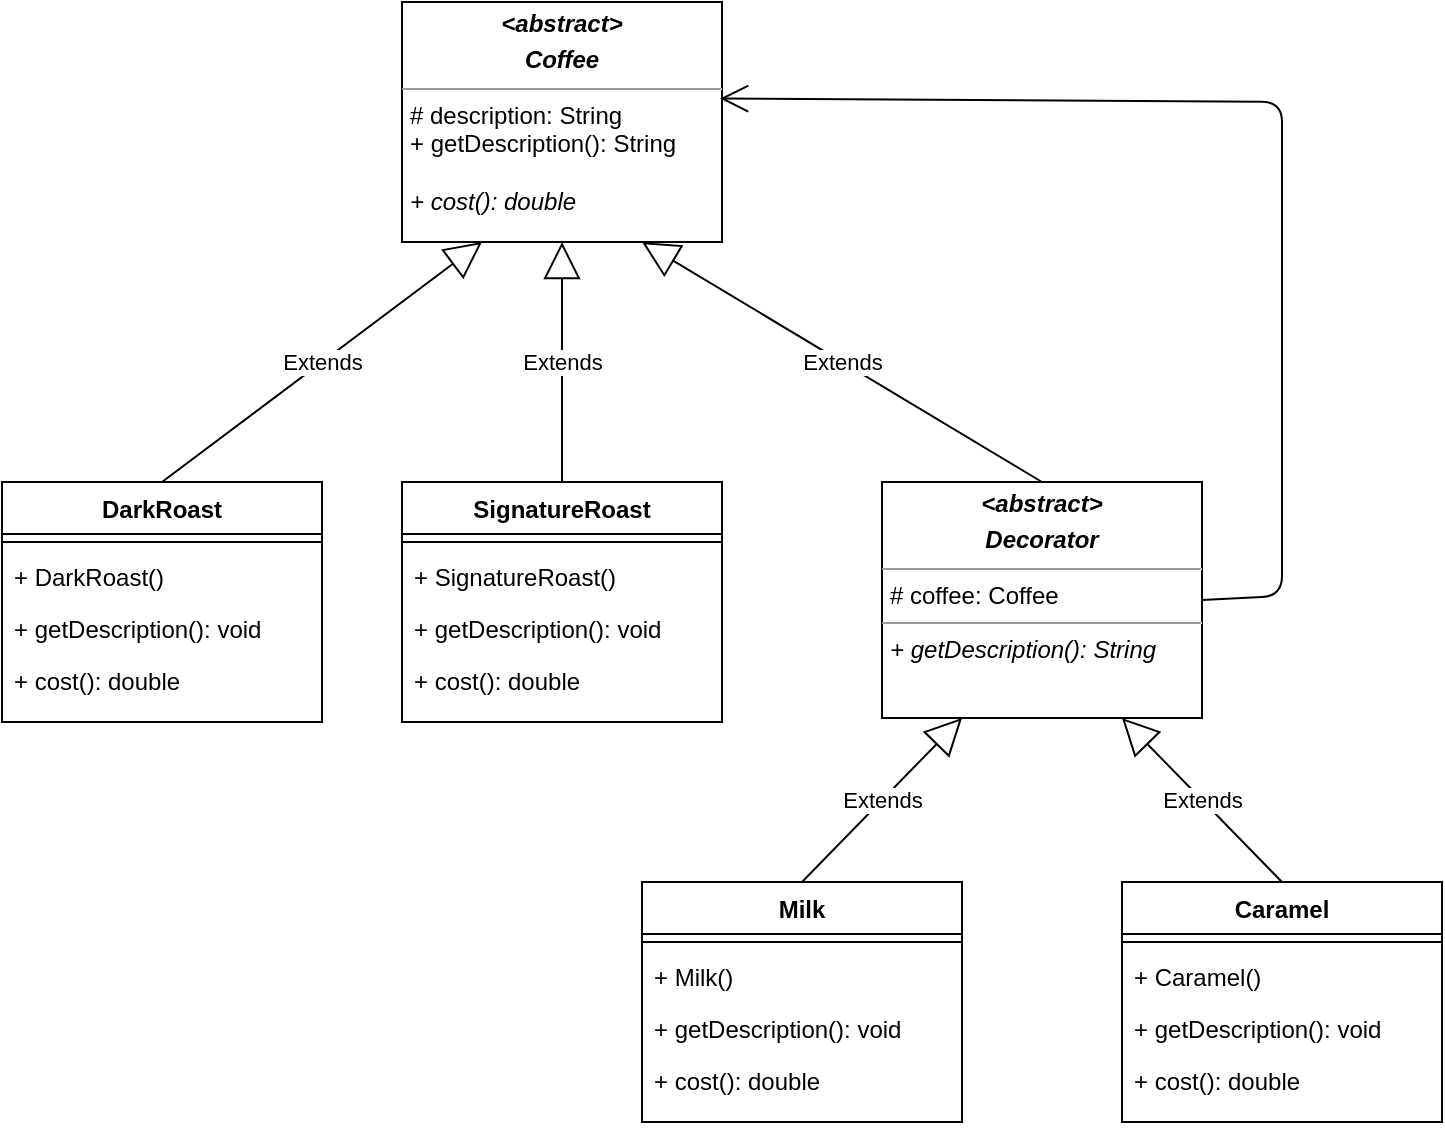 <mxfile>
    <diagram id="bX03FNSkRHJZ8Gn3KRJQ" name="decorator">
        <mxGraphModel dx="1062" dy="607" grid="1" gridSize="10" guides="1" tooltips="1" connect="1" arrows="1" fold="1" page="1" pageScale="1" pageWidth="827" pageHeight="1169" math="0" shadow="0">
            <root>
                <mxCell id="0"/>
                <mxCell id="1" parent="0"/>
                <mxCell id="2" value="&lt;p style=&quot;margin:0px;margin-top:4px;text-align:center;&quot;&gt;&lt;b&gt;&lt;i&gt;&amp;lt;abstract&amp;gt;&lt;/i&gt;&lt;/b&gt;&lt;/p&gt;&lt;p style=&quot;margin:0px;margin-top:4px;text-align:center;&quot;&gt;&lt;b&gt;&lt;i&gt;Coffee&lt;/i&gt;&lt;/b&gt;&lt;/p&gt;&lt;hr size=&quot;1&quot;&gt;&lt;p style=&quot;margin:0px;margin-left:4px;&quot;&gt;# description: String&lt;/p&gt;&lt;p style=&quot;margin:0px;margin-left:4px;&quot;&gt;+ getDescription(): String&lt;/p&gt;&lt;p style=&quot;margin:0px;margin-left:4px;&quot;&gt;&lt;br&gt;&lt;/p&gt;&lt;p style=&quot;margin:0px;margin-left:4px;&quot;&gt;&lt;i&gt;+ cost(): double&lt;/i&gt;&lt;/p&gt;" style="verticalAlign=top;align=left;overflow=fill;fontSize=12;fontFamily=Helvetica;html=1;" parent="1" vertex="1">
                    <mxGeometry x="280" y="80" width="160" height="120" as="geometry"/>
                </mxCell>
                <mxCell id="10" value="Extends" style="endArrow=block;endSize=16;endFill=0;html=1;entryX=0.25;entryY=1;entryDx=0;entryDy=0;exitX=0.5;exitY=0;exitDx=0;exitDy=0;" parent="1" source="17" target="2" edge="1">
                    <mxGeometry width="160" relative="1" as="geometry">
                        <mxPoint x="110" y="260" as="sourcePoint"/>
                        <mxPoint x="220" y="180" as="targetPoint"/>
                    </mxGeometry>
                </mxCell>
                <mxCell id="11" value="Extends" style="endArrow=block;endSize=16;endFill=0;html=1;exitX=0.5;exitY=0;exitDx=0;exitDy=0;" parent="1" source="26" target="2" edge="1">
                    <mxGeometry width="160" relative="1" as="geometry">
                        <mxPoint x="280" y="390" as="sourcePoint"/>
                        <mxPoint x="300" y="170" as="targetPoint"/>
                    </mxGeometry>
                </mxCell>
                <mxCell id="13" value="Extends" style="endArrow=block;endSize=16;endFill=0;html=1;entryX=0.75;entryY=1;entryDx=0;entryDy=0;exitX=0.5;exitY=0;exitDx=0;exitDy=0;" parent="1" source="33" target="2" edge="1">
                    <mxGeometry width="160" relative="1" as="geometry">
                        <mxPoint x="560" y="320" as="sourcePoint"/>
                        <mxPoint x="317.36" y="181.17" as="targetPoint"/>
                    </mxGeometry>
                </mxCell>
                <mxCell id="14" value="Extends" style="endArrow=block;endSize=16;endFill=0;html=1;exitX=0.5;exitY=0;exitDx=0;exitDy=0;entryX=0.25;entryY=1;entryDx=0;entryDy=0;" parent="1" target="33" edge="1">
                    <mxGeometry width="160" relative="1" as="geometry">
                        <mxPoint x="480" y="520" as="sourcePoint"/>
                        <mxPoint x="540" y="450" as="targetPoint"/>
                    </mxGeometry>
                </mxCell>
                <mxCell id="15" value="Extends" style="endArrow=block;endSize=16;endFill=0;html=1;exitX=0.5;exitY=0;exitDx=0;exitDy=0;entryX=0.75;entryY=1;entryDx=0;entryDy=0;" parent="1" source="40" target="33" edge="1">
                    <mxGeometry width="160" relative="1" as="geometry">
                        <mxPoint x="761.111" y="513" as="sourcePoint"/>
                        <mxPoint x="700" y="438" as="targetPoint"/>
                    </mxGeometry>
                </mxCell>
                <mxCell id="16" value="" style="endArrow=open;endFill=1;endSize=12;html=1;exitX=1;exitY=0.5;exitDx=0;exitDy=0;entryX=0.994;entryY=0.402;entryDx=0;entryDy=0;entryPerimeter=0;" parent="1" source="33" target="2" edge="1">
                    <mxGeometry width="160" relative="1" as="geometry">
                        <mxPoint x="681.8" y="375.35" as="sourcePoint"/>
                        <mxPoint x="570" y="140" as="targetPoint"/>
                        <Array as="points">
                            <mxPoint x="720" y="377"/>
                            <mxPoint x="720" y="130"/>
                        </Array>
                    </mxGeometry>
                </mxCell>
                <mxCell id="17" value="DarkRoast" style="swimlane;fontStyle=1;align=center;verticalAlign=top;childLayout=stackLayout;horizontal=1;startSize=26;horizontalStack=0;resizeParent=1;resizeParentMax=0;resizeLast=0;collapsible=1;marginBottom=0;" vertex="1" parent="1">
                    <mxGeometry x="80" y="320" width="160" height="120" as="geometry"/>
                </mxCell>
                <mxCell id="20" value="" style="line;strokeWidth=1;fillColor=none;align=left;verticalAlign=middle;spacingTop=-1;spacingLeft=3;spacingRight=3;rotatable=0;labelPosition=right;points=[];portConstraint=eastwest;strokeColor=inherit;" vertex="1" parent="17">
                    <mxGeometry y="26" width="160" height="8" as="geometry"/>
                </mxCell>
                <mxCell id="21" value="+ DarkRoast()" style="text;strokeColor=none;fillColor=none;align=left;verticalAlign=top;spacingLeft=4;spacingRight=4;overflow=hidden;rotatable=0;points=[[0,0.5],[1,0.5]];portConstraint=eastwest;" vertex="1" parent="17">
                    <mxGeometry y="34" width="160" height="26" as="geometry"/>
                </mxCell>
                <mxCell id="22" value="+ getDescription(): void" style="text;strokeColor=none;fillColor=none;align=left;verticalAlign=top;spacingLeft=4;spacingRight=4;overflow=hidden;rotatable=0;points=[[0,0.5],[1,0.5]];portConstraint=eastwest;" vertex="1" parent="17">
                    <mxGeometry y="60" width="160" height="26" as="geometry"/>
                </mxCell>
                <mxCell id="23" value="+ cost(): double" style="text;strokeColor=none;fillColor=none;align=left;verticalAlign=top;spacingLeft=4;spacingRight=4;overflow=hidden;rotatable=0;points=[[0,0.5],[1,0.5]];portConstraint=eastwest;" vertex="1" parent="17">
                    <mxGeometry y="86" width="160" height="34" as="geometry"/>
                </mxCell>
                <mxCell id="26" value="SignatureRoast" style="swimlane;fontStyle=1;align=center;verticalAlign=top;childLayout=stackLayout;horizontal=1;startSize=26;horizontalStack=0;resizeParent=1;resizeParentMax=0;resizeLast=0;collapsible=1;marginBottom=0;" vertex="1" parent="1">
                    <mxGeometry x="280" y="320" width="160" height="120" as="geometry"/>
                </mxCell>
                <mxCell id="28" value="" style="line;strokeWidth=1;fillColor=none;align=left;verticalAlign=middle;spacingTop=-1;spacingLeft=3;spacingRight=3;rotatable=0;labelPosition=right;points=[];portConstraint=eastwest;strokeColor=inherit;" vertex="1" parent="26">
                    <mxGeometry y="26" width="160" height="8" as="geometry"/>
                </mxCell>
                <mxCell id="29" value="+ SignatureRoast()" style="text;strokeColor=none;fillColor=none;align=left;verticalAlign=top;spacingLeft=4;spacingRight=4;overflow=hidden;rotatable=0;points=[[0,0.5],[1,0.5]];portConstraint=eastwest;" vertex="1" parent="26">
                    <mxGeometry y="34" width="160" height="26" as="geometry"/>
                </mxCell>
                <mxCell id="30" value="+ getDescription(): void" style="text;strokeColor=none;fillColor=none;align=left;verticalAlign=top;spacingLeft=4;spacingRight=4;overflow=hidden;rotatable=0;points=[[0,0.5],[1,0.5]];portConstraint=eastwest;" vertex="1" parent="26">
                    <mxGeometry y="60" width="160" height="26" as="geometry"/>
                </mxCell>
                <mxCell id="31" value="+ cost(): double" style="text;strokeColor=none;fillColor=none;align=left;verticalAlign=top;spacingLeft=4;spacingRight=4;overflow=hidden;rotatable=0;points=[[0,0.5],[1,0.5]];portConstraint=eastwest;" vertex="1" parent="26">
                    <mxGeometry y="86" width="160" height="34" as="geometry"/>
                </mxCell>
                <mxCell id="33" value="&lt;p style=&quot;margin:0px;margin-top:4px;text-align:center;&quot;&gt;&lt;b&gt;&lt;i&gt;&amp;lt;abstract&amp;gt;&lt;/i&gt;&lt;/b&gt;&lt;/p&gt;&lt;p style=&quot;margin:0px;margin-top:4px;text-align:center;&quot;&gt;&lt;b&gt;&lt;i&gt;Decorator&lt;/i&gt;&lt;/b&gt;&lt;/p&gt;&lt;hr size=&quot;1&quot;&gt;&lt;p style=&quot;margin:0px;margin-left:4px;&quot;&gt;# coffee: Coffee&lt;/p&gt;&lt;hr size=&quot;1&quot;&gt;&lt;p style=&quot;margin:0px;margin-left:4px;&quot;&gt;&lt;i&gt;+ getDescription(): String&lt;/i&gt;&lt;/p&gt;&lt;p style=&quot;margin:0px;margin-left:4px;&quot;&gt;&lt;br&gt;&lt;/p&gt;" style="verticalAlign=top;align=left;overflow=fill;fontSize=12;fontFamily=Helvetica;html=1;" vertex="1" parent="1">
                    <mxGeometry x="520" y="320" width="160" height="118" as="geometry"/>
                </mxCell>
                <mxCell id="34" value="Milk" style="swimlane;fontStyle=1;align=center;verticalAlign=top;childLayout=stackLayout;horizontal=1;startSize=26;horizontalStack=0;resizeParent=1;resizeParentMax=0;resizeLast=0;collapsible=1;marginBottom=0;" vertex="1" parent="1">
                    <mxGeometry x="400" y="520" width="160" height="120" as="geometry"/>
                </mxCell>
                <mxCell id="35" value="" style="line;strokeWidth=1;fillColor=none;align=left;verticalAlign=middle;spacingTop=-1;spacingLeft=3;spacingRight=3;rotatable=0;labelPosition=right;points=[];portConstraint=eastwest;strokeColor=inherit;" vertex="1" parent="34">
                    <mxGeometry y="26" width="160" height="8" as="geometry"/>
                </mxCell>
                <mxCell id="37" value="+ Milk()" style="text;strokeColor=none;fillColor=none;align=left;verticalAlign=top;spacingLeft=4;spacingRight=4;overflow=hidden;rotatable=0;points=[[0,0.5],[1,0.5]];portConstraint=eastwest;" vertex="1" parent="34">
                    <mxGeometry y="34" width="160" height="26" as="geometry"/>
                </mxCell>
                <mxCell id="39" value="+ getDescription(): void" style="text;strokeColor=none;fillColor=none;align=left;verticalAlign=top;spacingLeft=4;spacingRight=4;overflow=hidden;rotatable=0;points=[[0,0.5],[1,0.5]];portConstraint=eastwest;" vertex="1" parent="34">
                    <mxGeometry y="60" width="160" height="26" as="geometry"/>
                </mxCell>
                <mxCell id="38" value="+ cost(): double" style="text;strokeColor=none;fillColor=none;align=left;verticalAlign=top;spacingLeft=4;spacingRight=4;overflow=hidden;rotatable=0;points=[[0,0.5],[1,0.5]];portConstraint=eastwest;" vertex="1" parent="34">
                    <mxGeometry y="86" width="160" height="34" as="geometry"/>
                </mxCell>
                <mxCell id="40" value="Caramel" style="swimlane;fontStyle=1;align=center;verticalAlign=top;childLayout=stackLayout;horizontal=1;startSize=26;horizontalStack=0;resizeParent=1;resizeParentMax=0;resizeLast=0;collapsible=1;marginBottom=0;" vertex="1" parent="1">
                    <mxGeometry x="640" y="520" width="160" height="120" as="geometry"/>
                </mxCell>
                <mxCell id="41" value="" style="line;strokeWidth=1;fillColor=none;align=left;verticalAlign=middle;spacingTop=-1;spacingLeft=3;spacingRight=3;rotatable=0;labelPosition=right;points=[];portConstraint=eastwest;strokeColor=inherit;" vertex="1" parent="40">
                    <mxGeometry y="26" width="160" height="8" as="geometry"/>
                </mxCell>
                <mxCell id="42" value="+ Caramel()" style="text;strokeColor=none;fillColor=none;align=left;verticalAlign=top;spacingLeft=4;spacingRight=4;overflow=hidden;rotatable=0;points=[[0,0.5],[1,0.5]];portConstraint=eastwest;" vertex="1" parent="40">
                    <mxGeometry y="34" width="160" height="26" as="geometry"/>
                </mxCell>
                <mxCell id="43" value="+ getDescription(): void" style="text;strokeColor=none;fillColor=none;align=left;verticalAlign=top;spacingLeft=4;spacingRight=4;overflow=hidden;rotatable=0;points=[[0,0.5],[1,0.5]];portConstraint=eastwest;" vertex="1" parent="40">
                    <mxGeometry y="60" width="160" height="26" as="geometry"/>
                </mxCell>
                <mxCell id="44" value="+ cost(): double" style="text;strokeColor=none;fillColor=none;align=left;verticalAlign=top;spacingLeft=4;spacingRight=4;overflow=hidden;rotatable=0;points=[[0,0.5],[1,0.5]];portConstraint=eastwest;" vertex="1" parent="40">
                    <mxGeometry y="86" width="160" height="34" as="geometry"/>
                </mxCell>
            </root>
        </mxGraphModel>
    </diagram>
</mxfile>